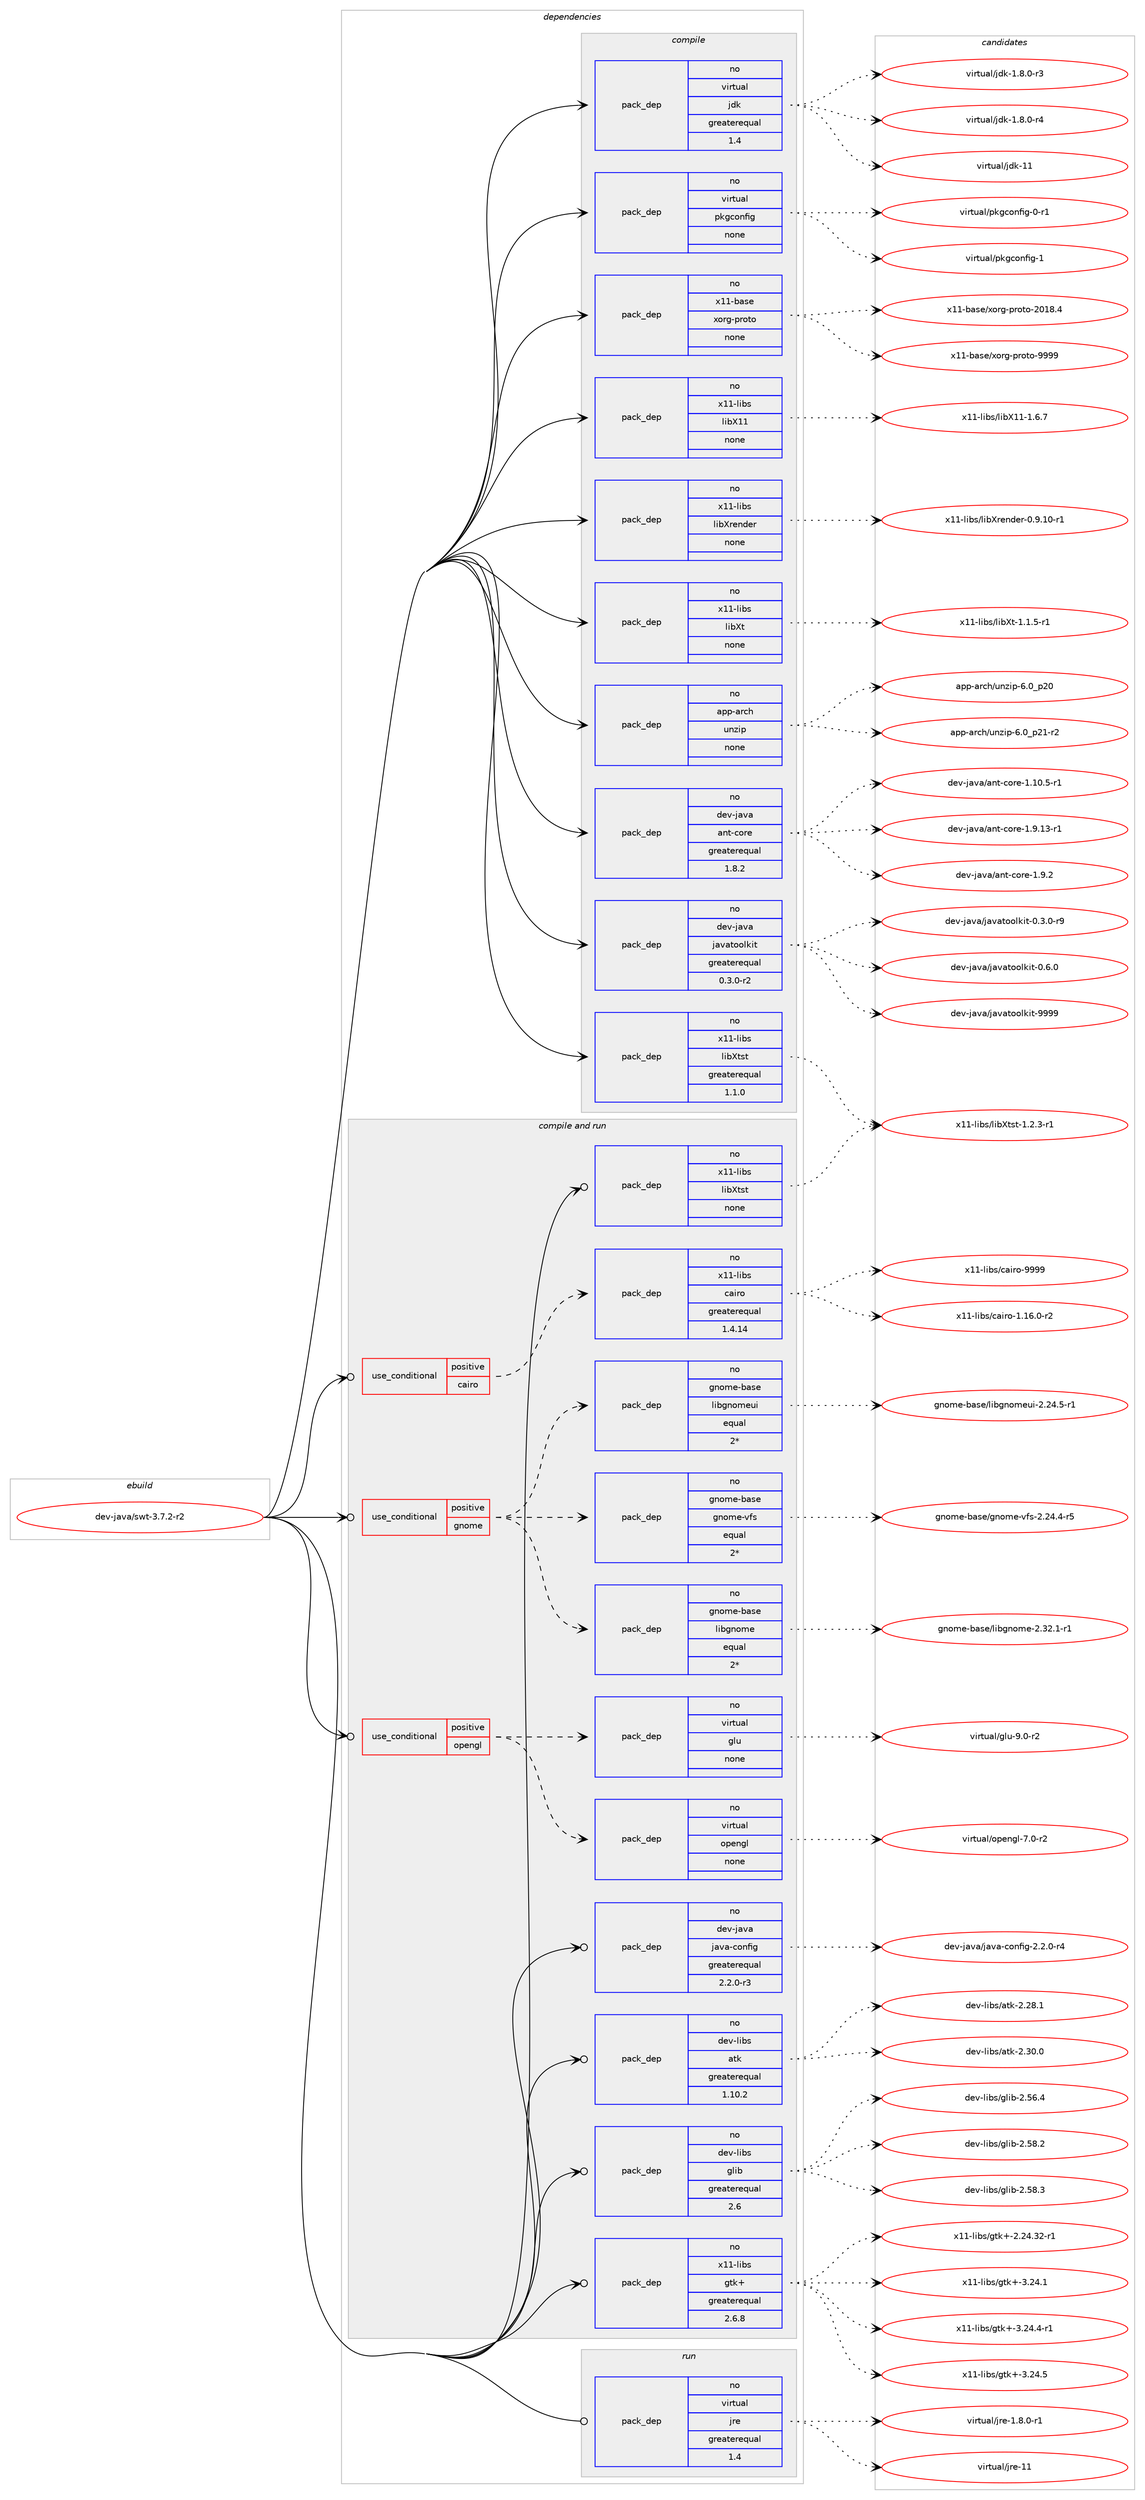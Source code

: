 digraph prolog {

# *************
# Graph options
# *************

newrank=true;
concentrate=true;
compound=true;
graph [rankdir=LR,fontname=Helvetica,fontsize=10,ranksep=1.5];#, ranksep=2.5, nodesep=0.2];
edge  [arrowhead=vee];
node  [fontname=Helvetica,fontsize=10];

# **********
# The ebuild
# **********

subgraph cluster_leftcol {
color=gray;
rank=same;
label=<<i>ebuild</i>>;
id [label="dev-java/swt-3.7.2-r2", color=red, width=4, href="../dev-java/swt-3.7.2-r2.svg"];
}

# ****************
# The dependencies
# ****************

subgraph cluster_midcol {
color=gray;
label=<<i>dependencies</i>>;
subgraph cluster_compile {
fillcolor="#eeeeee";
style=filled;
label=<<i>compile</i>>;
subgraph pack971404 {
dependency1357161 [label=<<TABLE BORDER="0" CELLBORDER="1" CELLSPACING="0" CELLPADDING="4" WIDTH="220"><TR><TD ROWSPAN="6" CELLPADDING="30">pack_dep</TD></TR><TR><TD WIDTH="110">no</TD></TR><TR><TD>app-arch</TD></TR><TR><TD>unzip</TD></TR><TR><TD>none</TD></TR><TR><TD></TD></TR></TABLE>>, shape=none, color=blue];
}
id:e -> dependency1357161:w [weight=20,style="solid",arrowhead="vee"];
subgraph pack971405 {
dependency1357162 [label=<<TABLE BORDER="0" CELLBORDER="1" CELLSPACING="0" CELLPADDING="4" WIDTH="220"><TR><TD ROWSPAN="6" CELLPADDING="30">pack_dep</TD></TR><TR><TD WIDTH="110">no</TD></TR><TR><TD>dev-java</TD></TR><TR><TD>ant-core</TD></TR><TR><TD>greaterequal</TD></TR><TR><TD>1.8.2</TD></TR></TABLE>>, shape=none, color=blue];
}
id:e -> dependency1357162:w [weight=20,style="solid",arrowhead="vee"];
subgraph pack971406 {
dependency1357163 [label=<<TABLE BORDER="0" CELLBORDER="1" CELLSPACING="0" CELLPADDING="4" WIDTH="220"><TR><TD ROWSPAN="6" CELLPADDING="30">pack_dep</TD></TR><TR><TD WIDTH="110">no</TD></TR><TR><TD>dev-java</TD></TR><TR><TD>javatoolkit</TD></TR><TR><TD>greaterequal</TD></TR><TR><TD>0.3.0-r2</TD></TR></TABLE>>, shape=none, color=blue];
}
id:e -> dependency1357163:w [weight=20,style="solid",arrowhead="vee"];
subgraph pack971407 {
dependency1357164 [label=<<TABLE BORDER="0" CELLBORDER="1" CELLSPACING="0" CELLPADDING="4" WIDTH="220"><TR><TD ROWSPAN="6" CELLPADDING="30">pack_dep</TD></TR><TR><TD WIDTH="110">no</TD></TR><TR><TD>virtual</TD></TR><TR><TD>jdk</TD></TR><TR><TD>greaterequal</TD></TR><TR><TD>1.4</TD></TR></TABLE>>, shape=none, color=blue];
}
id:e -> dependency1357164:w [weight=20,style="solid",arrowhead="vee"];
subgraph pack971408 {
dependency1357165 [label=<<TABLE BORDER="0" CELLBORDER="1" CELLSPACING="0" CELLPADDING="4" WIDTH="220"><TR><TD ROWSPAN="6" CELLPADDING="30">pack_dep</TD></TR><TR><TD WIDTH="110">no</TD></TR><TR><TD>virtual</TD></TR><TR><TD>pkgconfig</TD></TR><TR><TD>none</TD></TR><TR><TD></TD></TR></TABLE>>, shape=none, color=blue];
}
id:e -> dependency1357165:w [weight=20,style="solid",arrowhead="vee"];
subgraph pack971409 {
dependency1357166 [label=<<TABLE BORDER="0" CELLBORDER="1" CELLSPACING="0" CELLPADDING="4" WIDTH="220"><TR><TD ROWSPAN="6" CELLPADDING="30">pack_dep</TD></TR><TR><TD WIDTH="110">no</TD></TR><TR><TD>x11-base</TD></TR><TR><TD>xorg-proto</TD></TR><TR><TD>none</TD></TR><TR><TD></TD></TR></TABLE>>, shape=none, color=blue];
}
id:e -> dependency1357166:w [weight=20,style="solid",arrowhead="vee"];
subgraph pack971410 {
dependency1357167 [label=<<TABLE BORDER="0" CELLBORDER="1" CELLSPACING="0" CELLPADDING="4" WIDTH="220"><TR><TD ROWSPAN="6" CELLPADDING="30">pack_dep</TD></TR><TR><TD WIDTH="110">no</TD></TR><TR><TD>x11-libs</TD></TR><TR><TD>libX11</TD></TR><TR><TD>none</TD></TR><TR><TD></TD></TR></TABLE>>, shape=none, color=blue];
}
id:e -> dependency1357167:w [weight=20,style="solid",arrowhead="vee"];
subgraph pack971411 {
dependency1357168 [label=<<TABLE BORDER="0" CELLBORDER="1" CELLSPACING="0" CELLPADDING="4" WIDTH="220"><TR><TD ROWSPAN="6" CELLPADDING="30">pack_dep</TD></TR><TR><TD WIDTH="110">no</TD></TR><TR><TD>x11-libs</TD></TR><TR><TD>libXrender</TD></TR><TR><TD>none</TD></TR><TR><TD></TD></TR></TABLE>>, shape=none, color=blue];
}
id:e -> dependency1357168:w [weight=20,style="solid",arrowhead="vee"];
subgraph pack971412 {
dependency1357169 [label=<<TABLE BORDER="0" CELLBORDER="1" CELLSPACING="0" CELLPADDING="4" WIDTH="220"><TR><TD ROWSPAN="6" CELLPADDING="30">pack_dep</TD></TR><TR><TD WIDTH="110">no</TD></TR><TR><TD>x11-libs</TD></TR><TR><TD>libXt</TD></TR><TR><TD>none</TD></TR><TR><TD></TD></TR></TABLE>>, shape=none, color=blue];
}
id:e -> dependency1357169:w [weight=20,style="solid",arrowhead="vee"];
subgraph pack971413 {
dependency1357170 [label=<<TABLE BORDER="0" CELLBORDER="1" CELLSPACING="0" CELLPADDING="4" WIDTH="220"><TR><TD ROWSPAN="6" CELLPADDING="30">pack_dep</TD></TR><TR><TD WIDTH="110">no</TD></TR><TR><TD>x11-libs</TD></TR><TR><TD>libXtst</TD></TR><TR><TD>greaterequal</TD></TR><TR><TD>1.1.0</TD></TR></TABLE>>, shape=none, color=blue];
}
id:e -> dependency1357170:w [weight=20,style="solid",arrowhead="vee"];
}
subgraph cluster_compileandrun {
fillcolor="#eeeeee";
style=filled;
label=<<i>compile and run</i>>;
subgraph cond363307 {
dependency1357171 [label=<<TABLE BORDER="0" CELLBORDER="1" CELLSPACING="0" CELLPADDING="4"><TR><TD ROWSPAN="3" CELLPADDING="10">use_conditional</TD></TR><TR><TD>positive</TD></TR><TR><TD>cairo</TD></TR></TABLE>>, shape=none, color=red];
subgraph pack971414 {
dependency1357172 [label=<<TABLE BORDER="0" CELLBORDER="1" CELLSPACING="0" CELLPADDING="4" WIDTH="220"><TR><TD ROWSPAN="6" CELLPADDING="30">pack_dep</TD></TR><TR><TD WIDTH="110">no</TD></TR><TR><TD>x11-libs</TD></TR><TR><TD>cairo</TD></TR><TR><TD>greaterequal</TD></TR><TR><TD>1.4.14</TD></TR></TABLE>>, shape=none, color=blue];
}
dependency1357171:e -> dependency1357172:w [weight=20,style="dashed",arrowhead="vee"];
}
id:e -> dependency1357171:w [weight=20,style="solid",arrowhead="odotvee"];
subgraph cond363308 {
dependency1357173 [label=<<TABLE BORDER="0" CELLBORDER="1" CELLSPACING="0" CELLPADDING="4"><TR><TD ROWSPAN="3" CELLPADDING="10">use_conditional</TD></TR><TR><TD>positive</TD></TR><TR><TD>gnome</TD></TR></TABLE>>, shape=none, color=red];
subgraph pack971415 {
dependency1357174 [label=<<TABLE BORDER="0" CELLBORDER="1" CELLSPACING="0" CELLPADDING="4" WIDTH="220"><TR><TD ROWSPAN="6" CELLPADDING="30">pack_dep</TD></TR><TR><TD WIDTH="110">no</TD></TR><TR><TD>gnome-base</TD></TR><TR><TD>libgnome</TD></TR><TR><TD>equal</TD></TR><TR><TD>2*</TD></TR></TABLE>>, shape=none, color=blue];
}
dependency1357173:e -> dependency1357174:w [weight=20,style="dashed",arrowhead="vee"];
subgraph pack971416 {
dependency1357175 [label=<<TABLE BORDER="0" CELLBORDER="1" CELLSPACING="0" CELLPADDING="4" WIDTH="220"><TR><TD ROWSPAN="6" CELLPADDING="30">pack_dep</TD></TR><TR><TD WIDTH="110">no</TD></TR><TR><TD>gnome-base</TD></TR><TR><TD>gnome-vfs</TD></TR><TR><TD>equal</TD></TR><TR><TD>2*</TD></TR></TABLE>>, shape=none, color=blue];
}
dependency1357173:e -> dependency1357175:w [weight=20,style="dashed",arrowhead="vee"];
subgraph pack971417 {
dependency1357176 [label=<<TABLE BORDER="0" CELLBORDER="1" CELLSPACING="0" CELLPADDING="4" WIDTH="220"><TR><TD ROWSPAN="6" CELLPADDING="30">pack_dep</TD></TR><TR><TD WIDTH="110">no</TD></TR><TR><TD>gnome-base</TD></TR><TR><TD>libgnomeui</TD></TR><TR><TD>equal</TD></TR><TR><TD>2*</TD></TR></TABLE>>, shape=none, color=blue];
}
dependency1357173:e -> dependency1357176:w [weight=20,style="dashed",arrowhead="vee"];
}
id:e -> dependency1357173:w [weight=20,style="solid",arrowhead="odotvee"];
subgraph cond363309 {
dependency1357177 [label=<<TABLE BORDER="0" CELLBORDER="1" CELLSPACING="0" CELLPADDING="4"><TR><TD ROWSPAN="3" CELLPADDING="10">use_conditional</TD></TR><TR><TD>positive</TD></TR><TR><TD>opengl</TD></TR></TABLE>>, shape=none, color=red];
subgraph pack971418 {
dependency1357178 [label=<<TABLE BORDER="0" CELLBORDER="1" CELLSPACING="0" CELLPADDING="4" WIDTH="220"><TR><TD ROWSPAN="6" CELLPADDING="30">pack_dep</TD></TR><TR><TD WIDTH="110">no</TD></TR><TR><TD>virtual</TD></TR><TR><TD>opengl</TD></TR><TR><TD>none</TD></TR><TR><TD></TD></TR></TABLE>>, shape=none, color=blue];
}
dependency1357177:e -> dependency1357178:w [weight=20,style="dashed",arrowhead="vee"];
subgraph pack971419 {
dependency1357179 [label=<<TABLE BORDER="0" CELLBORDER="1" CELLSPACING="0" CELLPADDING="4" WIDTH="220"><TR><TD ROWSPAN="6" CELLPADDING="30">pack_dep</TD></TR><TR><TD WIDTH="110">no</TD></TR><TR><TD>virtual</TD></TR><TR><TD>glu</TD></TR><TR><TD>none</TD></TR><TR><TD></TD></TR></TABLE>>, shape=none, color=blue];
}
dependency1357177:e -> dependency1357179:w [weight=20,style="dashed",arrowhead="vee"];
}
id:e -> dependency1357177:w [weight=20,style="solid",arrowhead="odotvee"];
subgraph pack971420 {
dependency1357180 [label=<<TABLE BORDER="0" CELLBORDER="1" CELLSPACING="0" CELLPADDING="4" WIDTH="220"><TR><TD ROWSPAN="6" CELLPADDING="30">pack_dep</TD></TR><TR><TD WIDTH="110">no</TD></TR><TR><TD>dev-java</TD></TR><TR><TD>java-config</TD></TR><TR><TD>greaterequal</TD></TR><TR><TD>2.2.0-r3</TD></TR></TABLE>>, shape=none, color=blue];
}
id:e -> dependency1357180:w [weight=20,style="solid",arrowhead="odotvee"];
subgraph pack971421 {
dependency1357181 [label=<<TABLE BORDER="0" CELLBORDER="1" CELLSPACING="0" CELLPADDING="4" WIDTH="220"><TR><TD ROWSPAN="6" CELLPADDING="30">pack_dep</TD></TR><TR><TD WIDTH="110">no</TD></TR><TR><TD>dev-libs</TD></TR><TR><TD>atk</TD></TR><TR><TD>greaterequal</TD></TR><TR><TD>1.10.2</TD></TR></TABLE>>, shape=none, color=blue];
}
id:e -> dependency1357181:w [weight=20,style="solid",arrowhead="odotvee"];
subgraph pack971422 {
dependency1357182 [label=<<TABLE BORDER="0" CELLBORDER="1" CELLSPACING="0" CELLPADDING="4" WIDTH="220"><TR><TD ROWSPAN="6" CELLPADDING="30">pack_dep</TD></TR><TR><TD WIDTH="110">no</TD></TR><TR><TD>dev-libs</TD></TR><TR><TD>glib</TD></TR><TR><TD>greaterequal</TD></TR><TR><TD>2.6</TD></TR></TABLE>>, shape=none, color=blue];
}
id:e -> dependency1357182:w [weight=20,style="solid",arrowhead="odotvee"];
subgraph pack971423 {
dependency1357183 [label=<<TABLE BORDER="0" CELLBORDER="1" CELLSPACING="0" CELLPADDING="4" WIDTH="220"><TR><TD ROWSPAN="6" CELLPADDING="30">pack_dep</TD></TR><TR><TD WIDTH="110">no</TD></TR><TR><TD>x11-libs</TD></TR><TR><TD>gtk+</TD></TR><TR><TD>greaterequal</TD></TR><TR><TD>2.6.8</TD></TR></TABLE>>, shape=none, color=blue];
}
id:e -> dependency1357183:w [weight=20,style="solid",arrowhead="odotvee"];
subgraph pack971424 {
dependency1357184 [label=<<TABLE BORDER="0" CELLBORDER="1" CELLSPACING="0" CELLPADDING="4" WIDTH="220"><TR><TD ROWSPAN="6" CELLPADDING="30">pack_dep</TD></TR><TR><TD WIDTH="110">no</TD></TR><TR><TD>x11-libs</TD></TR><TR><TD>libXtst</TD></TR><TR><TD>none</TD></TR><TR><TD></TD></TR></TABLE>>, shape=none, color=blue];
}
id:e -> dependency1357184:w [weight=20,style="solid",arrowhead="odotvee"];
}
subgraph cluster_run {
fillcolor="#eeeeee";
style=filled;
label=<<i>run</i>>;
subgraph pack971425 {
dependency1357185 [label=<<TABLE BORDER="0" CELLBORDER="1" CELLSPACING="0" CELLPADDING="4" WIDTH="220"><TR><TD ROWSPAN="6" CELLPADDING="30">pack_dep</TD></TR><TR><TD WIDTH="110">no</TD></TR><TR><TD>virtual</TD></TR><TR><TD>jre</TD></TR><TR><TD>greaterequal</TD></TR><TR><TD>1.4</TD></TR></TABLE>>, shape=none, color=blue];
}
id:e -> dependency1357185:w [weight=20,style="solid",arrowhead="odot"];
}
}

# **************
# The candidates
# **************

subgraph cluster_choices {
rank=same;
color=gray;
label=<<i>candidates</i>>;

subgraph choice971404 {
color=black;
nodesep=1;
choice971121124597114991044711711012210511245544648951125048 [label="app-arch/unzip-6.0_p20", color=red, width=4,href="../app-arch/unzip-6.0_p20.svg"];
choice9711211245971149910447117110122105112455446489511250494511450 [label="app-arch/unzip-6.0_p21-r2", color=red, width=4,href="../app-arch/unzip-6.0_p21-r2.svg"];
dependency1357161:e -> choice971121124597114991044711711012210511245544648951125048:w [style=dotted,weight="100"];
dependency1357161:e -> choice9711211245971149910447117110122105112455446489511250494511450:w [style=dotted,weight="100"];
}
subgraph choice971405 {
color=black;
nodesep=1;
choice10010111845106971189747971101164599111114101454946494846534511449 [label="dev-java/ant-core-1.10.5-r1", color=red, width=4,href="../dev-java/ant-core-1.10.5-r1.svg"];
choice10010111845106971189747971101164599111114101454946574649514511449 [label="dev-java/ant-core-1.9.13-r1", color=red, width=4,href="../dev-java/ant-core-1.9.13-r1.svg"];
choice10010111845106971189747971101164599111114101454946574650 [label="dev-java/ant-core-1.9.2", color=red, width=4,href="../dev-java/ant-core-1.9.2.svg"];
dependency1357162:e -> choice10010111845106971189747971101164599111114101454946494846534511449:w [style=dotted,weight="100"];
dependency1357162:e -> choice10010111845106971189747971101164599111114101454946574649514511449:w [style=dotted,weight="100"];
dependency1357162:e -> choice10010111845106971189747971101164599111114101454946574650:w [style=dotted,weight="100"];
}
subgraph choice971406 {
color=black;
nodesep=1;
choice1001011184510697118974710697118971161111111081071051164548465146484511457 [label="dev-java/javatoolkit-0.3.0-r9", color=red, width=4,href="../dev-java/javatoolkit-0.3.0-r9.svg"];
choice100101118451069711897471069711897116111111108107105116454846544648 [label="dev-java/javatoolkit-0.6.0", color=red, width=4,href="../dev-java/javatoolkit-0.6.0.svg"];
choice1001011184510697118974710697118971161111111081071051164557575757 [label="dev-java/javatoolkit-9999", color=red, width=4,href="../dev-java/javatoolkit-9999.svg"];
dependency1357163:e -> choice1001011184510697118974710697118971161111111081071051164548465146484511457:w [style=dotted,weight="100"];
dependency1357163:e -> choice100101118451069711897471069711897116111111108107105116454846544648:w [style=dotted,weight="100"];
dependency1357163:e -> choice1001011184510697118974710697118971161111111081071051164557575757:w [style=dotted,weight="100"];
}
subgraph choice971407 {
color=black;
nodesep=1;
choice11810511411611797108471061001074549465646484511451 [label="virtual/jdk-1.8.0-r3", color=red, width=4,href="../virtual/jdk-1.8.0-r3.svg"];
choice11810511411611797108471061001074549465646484511452 [label="virtual/jdk-1.8.0-r4", color=red, width=4,href="../virtual/jdk-1.8.0-r4.svg"];
choice1181051141161179710847106100107454949 [label="virtual/jdk-11", color=red, width=4,href="../virtual/jdk-11.svg"];
dependency1357164:e -> choice11810511411611797108471061001074549465646484511451:w [style=dotted,weight="100"];
dependency1357164:e -> choice11810511411611797108471061001074549465646484511452:w [style=dotted,weight="100"];
dependency1357164:e -> choice1181051141161179710847106100107454949:w [style=dotted,weight="100"];
}
subgraph choice971408 {
color=black;
nodesep=1;
choice11810511411611797108471121071039911111010210510345484511449 [label="virtual/pkgconfig-0-r1", color=red, width=4,href="../virtual/pkgconfig-0-r1.svg"];
choice1181051141161179710847112107103991111101021051034549 [label="virtual/pkgconfig-1", color=red, width=4,href="../virtual/pkgconfig-1.svg"];
dependency1357165:e -> choice11810511411611797108471121071039911111010210510345484511449:w [style=dotted,weight="100"];
dependency1357165:e -> choice1181051141161179710847112107103991111101021051034549:w [style=dotted,weight="100"];
}
subgraph choice971409 {
color=black;
nodesep=1;
choice1204949459897115101471201111141034511211411111611145504849564652 [label="x11-base/xorg-proto-2018.4", color=red, width=4,href="../x11-base/xorg-proto-2018.4.svg"];
choice120494945989711510147120111114103451121141111161114557575757 [label="x11-base/xorg-proto-9999", color=red, width=4,href="../x11-base/xorg-proto-9999.svg"];
dependency1357166:e -> choice1204949459897115101471201111141034511211411111611145504849564652:w [style=dotted,weight="100"];
dependency1357166:e -> choice120494945989711510147120111114103451121141111161114557575757:w [style=dotted,weight="100"];
}
subgraph choice971410 {
color=black;
nodesep=1;
choice120494945108105981154710810598884949454946544655 [label="x11-libs/libX11-1.6.7", color=red, width=4,href="../x11-libs/libX11-1.6.7.svg"];
dependency1357167:e -> choice120494945108105981154710810598884949454946544655:w [style=dotted,weight="100"];
}
subgraph choice971411 {
color=black;
nodesep=1;
choice12049494510810598115471081059888114101110100101114454846574649484511449 [label="x11-libs/libXrender-0.9.10-r1", color=red, width=4,href="../x11-libs/libXrender-0.9.10-r1.svg"];
dependency1357168:e -> choice12049494510810598115471081059888114101110100101114454846574649484511449:w [style=dotted,weight="100"];
}
subgraph choice971412 {
color=black;
nodesep=1;
choice120494945108105981154710810598881164549464946534511449 [label="x11-libs/libXt-1.1.5-r1", color=red, width=4,href="../x11-libs/libXt-1.1.5-r1.svg"];
dependency1357169:e -> choice120494945108105981154710810598881164549464946534511449:w [style=dotted,weight="100"];
}
subgraph choice971413 {
color=black;
nodesep=1;
choice120494945108105981154710810598881161151164549465046514511449 [label="x11-libs/libXtst-1.2.3-r1", color=red, width=4,href="../x11-libs/libXtst-1.2.3-r1.svg"];
dependency1357170:e -> choice120494945108105981154710810598881161151164549465046514511449:w [style=dotted,weight="100"];
}
subgraph choice971414 {
color=black;
nodesep=1;
choice12049494510810598115479997105114111454946495446484511450 [label="x11-libs/cairo-1.16.0-r2", color=red, width=4,href="../x11-libs/cairo-1.16.0-r2.svg"];
choice120494945108105981154799971051141114557575757 [label="x11-libs/cairo-9999", color=red, width=4,href="../x11-libs/cairo-9999.svg"];
dependency1357172:e -> choice12049494510810598115479997105114111454946495446484511450:w [style=dotted,weight="100"];
dependency1357172:e -> choice120494945108105981154799971051141114557575757:w [style=dotted,weight="100"];
}
subgraph choice971415 {
color=black;
nodesep=1;
choice1031101111091014598971151014710810598103110111109101455046515046494511449 [label="gnome-base/libgnome-2.32.1-r1", color=red, width=4,href="../gnome-base/libgnome-2.32.1-r1.svg"];
dependency1357174:e -> choice1031101111091014598971151014710810598103110111109101455046515046494511449:w [style=dotted,weight="100"];
}
subgraph choice971416 {
color=black;
nodesep=1;
choice1031101111091014598971151014710311011110910145118102115455046505246524511453 [label="gnome-base/gnome-vfs-2.24.4-r5", color=red, width=4,href="../gnome-base/gnome-vfs-2.24.4-r5.svg"];
dependency1357175:e -> choice1031101111091014598971151014710311011110910145118102115455046505246524511453:w [style=dotted,weight="100"];
}
subgraph choice971417 {
color=black;
nodesep=1;
choice1031101111091014598971151014710810598103110111109101117105455046505246534511449 [label="gnome-base/libgnomeui-2.24.5-r1", color=red, width=4,href="../gnome-base/libgnomeui-2.24.5-r1.svg"];
dependency1357176:e -> choice1031101111091014598971151014710810598103110111109101117105455046505246534511449:w [style=dotted,weight="100"];
}
subgraph choice971418 {
color=black;
nodesep=1;
choice1181051141161179710847111112101110103108455546484511450 [label="virtual/opengl-7.0-r2", color=red, width=4,href="../virtual/opengl-7.0-r2.svg"];
dependency1357178:e -> choice1181051141161179710847111112101110103108455546484511450:w [style=dotted,weight="100"];
}
subgraph choice971419 {
color=black;
nodesep=1;
choice1181051141161179710847103108117455746484511450 [label="virtual/glu-9.0-r2", color=red, width=4,href="../virtual/glu-9.0-r2.svg"];
dependency1357179:e -> choice1181051141161179710847103108117455746484511450:w [style=dotted,weight="100"];
}
subgraph choice971420 {
color=black;
nodesep=1;
choice10010111845106971189747106971189745991111101021051034550465046484511452 [label="dev-java/java-config-2.2.0-r4", color=red, width=4,href="../dev-java/java-config-2.2.0-r4.svg"];
dependency1357180:e -> choice10010111845106971189747106971189745991111101021051034550465046484511452:w [style=dotted,weight="100"];
}
subgraph choice971421 {
color=black;
nodesep=1;
choice1001011184510810598115479711610745504650564649 [label="dev-libs/atk-2.28.1", color=red, width=4,href="../dev-libs/atk-2.28.1.svg"];
choice1001011184510810598115479711610745504651484648 [label="dev-libs/atk-2.30.0", color=red, width=4,href="../dev-libs/atk-2.30.0.svg"];
dependency1357181:e -> choice1001011184510810598115479711610745504650564649:w [style=dotted,weight="100"];
dependency1357181:e -> choice1001011184510810598115479711610745504651484648:w [style=dotted,weight="100"];
}
subgraph choice971422 {
color=black;
nodesep=1;
choice1001011184510810598115471031081059845504653544652 [label="dev-libs/glib-2.56.4", color=red, width=4,href="../dev-libs/glib-2.56.4.svg"];
choice1001011184510810598115471031081059845504653564650 [label="dev-libs/glib-2.58.2", color=red, width=4,href="../dev-libs/glib-2.58.2.svg"];
choice1001011184510810598115471031081059845504653564651 [label="dev-libs/glib-2.58.3", color=red, width=4,href="../dev-libs/glib-2.58.3.svg"];
dependency1357182:e -> choice1001011184510810598115471031081059845504653544652:w [style=dotted,weight="100"];
dependency1357182:e -> choice1001011184510810598115471031081059845504653564650:w [style=dotted,weight="100"];
dependency1357182:e -> choice1001011184510810598115471031081059845504653564651:w [style=dotted,weight="100"];
}
subgraph choice971423 {
color=black;
nodesep=1;
choice12049494510810598115471031161074345504650524651504511449 [label="x11-libs/gtk+-2.24.32-r1", color=red, width=4,href="../x11-libs/gtk+-2.24.32-r1.svg"];
choice12049494510810598115471031161074345514650524649 [label="x11-libs/gtk+-3.24.1", color=red, width=4,href="../x11-libs/gtk+-3.24.1.svg"];
choice120494945108105981154710311610743455146505246524511449 [label="x11-libs/gtk+-3.24.4-r1", color=red, width=4,href="../x11-libs/gtk+-3.24.4-r1.svg"];
choice12049494510810598115471031161074345514650524653 [label="x11-libs/gtk+-3.24.5", color=red, width=4,href="../x11-libs/gtk+-3.24.5.svg"];
dependency1357183:e -> choice12049494510810598115471031161074345504650524651504511449:w [style=dotted,weight="100"];
dependency1357183:e -> choice12049494510810598115471031161074345514650524649:w [style=dotted,weight="100"];
dependency1357183:e -> choice120494945108105981154710311610743455146505246524511449:w [style=dotted,weight="100"];
dependency1357183:e -> choice12049494510810598115471031161074345514650524653:w [style=dotted,weight="100"];
}
subgraph choice971424 {
color=black;
nodesep=1;
choice120494945108105981154710810598881161151164549465046514511449 [label="x11-libs/libXtst-1.2.3-r1", color=red, width=4,href="../x11-libs/libXtst-1.2.3-r1.svg"];
dependency1357184:e -> choice120494945108105981154710810598881161151164549465046514511449:w [style=dotted,weight="100"];
}
subgraph choice971425 {
color=black;
nodesep=1;
choice11810511411611797108471061141014549465646484511449 [label="virtual/jre-1.8.0-r1", color=red, width=4,href="../virtual/jre-1.8.0-r1.svg"];
choice1181051141161179710847106114101454949 [label="virtual/jre-11", color=red, width=4,href="../virtual/jre-11.svg"];
dependency1357185:e -> choice11810511411611797108471061141014549465646484511449:w [style=dotted,weight="100"];
dependency1357185:e -> choice1181051141161179710847106114101454949:w [style=dotted,weight="100"];
}
}

}
